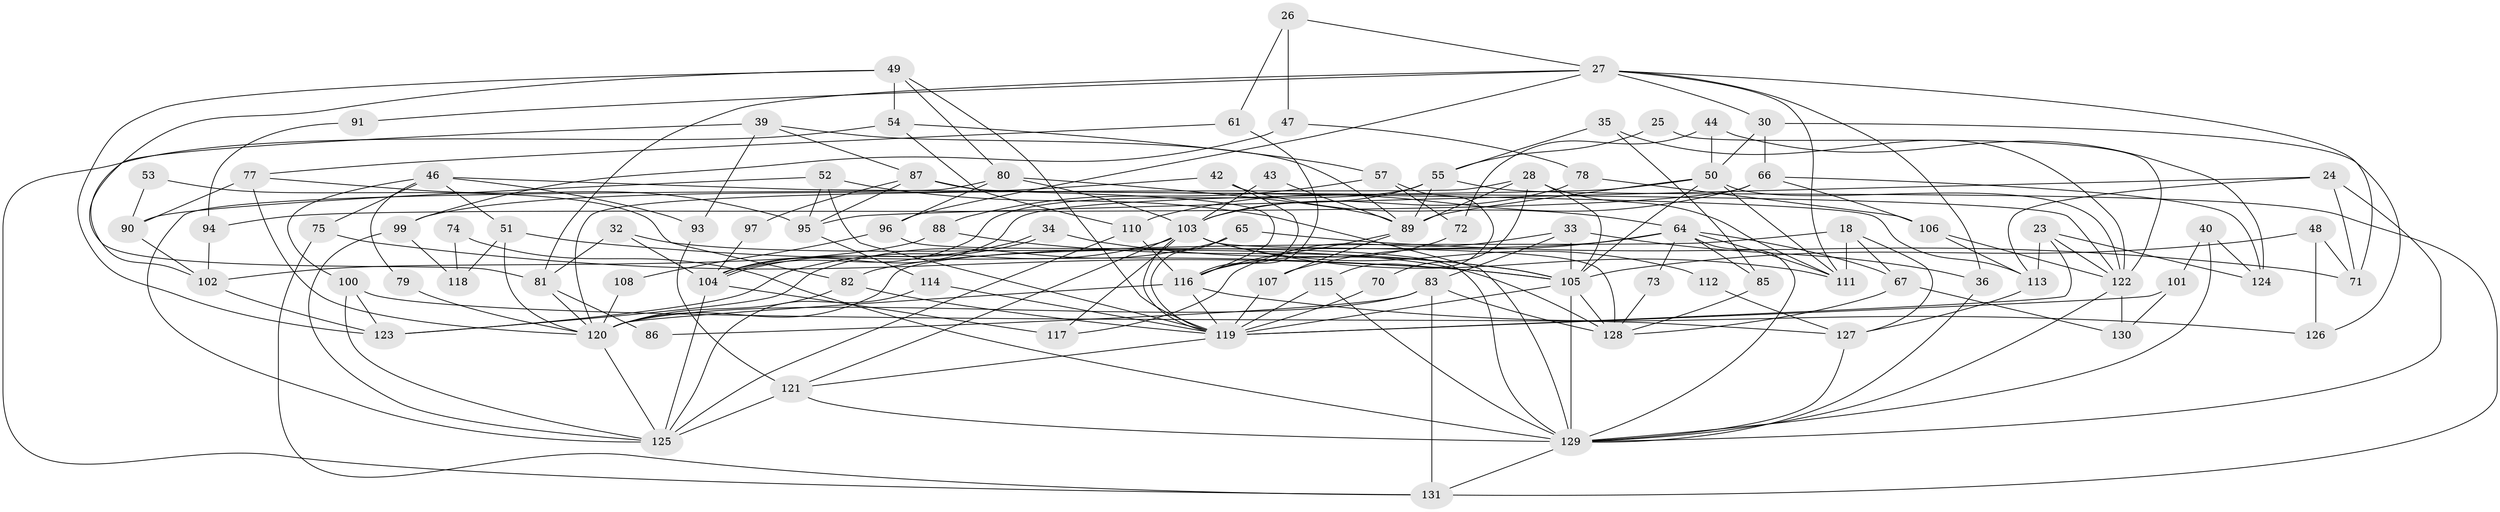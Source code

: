 // original degree distribution, {3: 0.33587786259541985, 5: 0.1297709923664122, 4: 0.2748091603053435, 6: 0.09923664122137404, 2: 0.10687022900763359, 9: 0.015267175572519083, 10: 0.007633587786259542, 7: 0.022900763358778626, 8: 0.007633587786259542}
// Generated by graph-tools (version 1.1) at 2025/52/03/04/25 21:52:06]
// undirected, 91 vertices, 204 edges
graph export_dot {
graph [start="1"]
  node [color=gray90,style=filled];
  18;
  23;
  24;
  25;
  26;
  27 [super="+16"];
  28 [super="+13"];
  30 [super="+9"];
  32;
  33;
  34;
  35;
  36;
  39;
  40;
  42;
  43;
  44;
  46;
  47;
  48;
  49;
  50;
  51;
  52;
  53;
  54;
  55;
  57;
  61 [super="+29"];
  64 [super="+3"];
  65;
  66;
  67;
  70;
  71;
  72;
  73;
  74;
  75;
  77 [super="+76"];
  78;
  79;
  80 [super="+10"];
  81;
  82;
  83;
  85;
  86;
  87 [super="+41"];
  88;
  89 [super="+68+62"];
  90;
  91;
  93;
  94;
  95;
  96 [super="+17"];
  97;
  99 [super="+19"];
  100;
  101;
  102;
  103 [super="+98+38"];
  104 [super="+21"];
  105 [super="+4+1+14+20"];
  106;
  107;
  108;
  110;
  111 [super="+60"];
  112;
  113;
  114;
  115 [super="+92"];
  116 [super="+58+69"];
  117;
  118;
  119 [super="+84"];
  120 [super="+5+31+109"];
  121 [super="+22"];
  122;
  123 [super="+45"];
  124;
  125 [super="+6"];
  126;
  127;
  128 [super="+15+59"];
  129 [super="+12+56"];
  130;
  131 [super="+11"];
  18 -- 127;
  18 -- 67;
  18 -- 120;
  18 -- 111;
  23 -- 113;
  23 -- 124;
  23 -- 122;
  23 -- 119;
  24 -- 129;
  24 -- 95;
  24 -- 71;
  24 -- 113;
  25 -- 55;
  25 -- 122;
  26 -- 27;
  26 -- 47;
  26 -- 61;
  27 -- 36;
  27 -- 81;
  27 -- 71;
  27 -- 96;
  27 -- 91;
  27 -- 30;
  27 -- 111;
  28 -- 111;
  28 -- 120;
  28 -- 70;
  28 -- 105;
  28 -- 89;
  30 -- 66;
  30 -- 50 [weight=2];
  30 -- 126;
  32 -- 128 [weight=2];
  32 -- 81;
  32 -- 104;
  33 -- 83;
  33 -- 36;
  33 -- 117;
  33 -- 105;
  34 -- 104;
  34 -- 104;
  34 -- 105;
  35 -- 55;
  35 -- 122;
  35 -- 85;
  36 -- 129;
  39 -- 93;
  39 -- 102;
  39 -- 87;
  39 -- 89;
  40 -- 101;
  40 -- 124;
  40 -- 129;
  42 -- 64;
  42 -- 116;
  42 -- 99;
  43 -- 103;
  43 -- 89;
  44 -- 72;
  44 -- 50;
  44 -- 124;
  46 -- 100;
  46 -- 75;
  46 -- 51;
  46 -- 79;
  46 -- 93;
  46 -- 113;
  47 -- 78;
  47 -- 99;
  48 -- 126;
  48 -- 71;
  48 -- 105;
  49 -- 80;
  49 -- 119;
  49 -- 54;
  49 -- 81;
  49 -- 123;
  50 -- 104;
  50 -- 89;
  50 -- 111 [weight=2];
  50 -- 122;
  50 -- 105;
  51 -- 118;
  51 -- 120;
  51 -- 105;
  52 -- 90;
  52 -- 95;
  52 -- 129;
  52 -- 119;
  53 -- 90;
  53 -- 82;
  54 -- 110;
  54 -- 57;
  54 -- 131 [weight=2];
  55 -- 131;
  55 -- 103;
  55 -- 104;
  55 -- 89;
  57 -- 72;
  57 -- 88;
  57 -- 115;
  61 -- 116 [weight=3];
  61 -- 77;
  64 -- 67;
  64 -- 82;
  64 -- 111;
  64 -- 129;
  64 -- 85;
  64 -- 73;
  64 -- 107;
  65 -- 71;
  65 -- 123;
  65 -- 119;
  66 -- 124;
  66 -- 106;
  66 -- 94;
  66 -- 110;
  67 -- 130;
  67 -- 128;
  70 -- 119;
  72 -- 116;
  73 -- 128;
  74 -- 118;
  74 -- 129;
  75 -- 131;
  75 -- 105;
  77 -- 120 [weight=2];
  77 -- 90;
  77 -- 95;
  78 -- 103;
  78 -- 106;
  79 -- 120;
  80 -- 125;
  80 -- 103 [weight=2];
  80 -- 96;
  80 -- 89;
  81 -- 86;
  81 -- 120;
  82 -- 119;
  82 -- 120;
  83 -- 86;
  83 -- 131;
  83 -- 120;
  83 -- 128;
  85 -- 128;
  87 -- 122;
  87 -- 95;
  87 -- 116 [weight=2];
  87 -- 97;
  88 -- 102;
  88 -- 105;
  89 -- 107;
  89 -- 116;
  90 -- 102;
  91 -- 94;
  93 -- 121;
  94 -- 102;
  95 -- 114;
  96 -- 129;
  96 -- 108;
  97 -- 104;
  99 -- 118;
  99 -- 125;
  100 -- 123;
  100 -- 127;
  100 -- 125;
  101 -- 130;
  101 -- 119;
  102 -- 123 [weight=2];
  103 -- 111 [weight=2];
  103 -- 112;
  103 -- 128 [weight=2];
  103 -- 123;
  103 -- 117;
  103 -- 119;
  103 -- 121;
  104 -- 125;
  104 -- 117;
  105 -- 128;
  105 -- 129 [weight=2];
  105 -- 119;
  106 -- 113;
  106 -- 122;
  107 -- 119;
  108 -- 120;
  110 -- 125;
  110 -- 116;
  112 -- 127;
  113 -- 127;
  114 -- 119;
  114 -- 125;
  115 -- 119 [weight=3];
  115 -- 129;
  116 -- 120 [weight=3];
  116 -- 119;
  116 -- 126;
  119 -- 121;
  120 -- 125;
  121 -- 125;
  121 -- 129;
  122 -- 129;
  122 -- 130;
  127 -- 129;
  129 -- 131 [weight=2];
}
